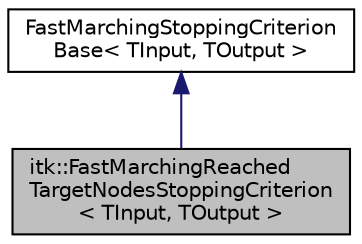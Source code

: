 digraph "itk::FastMarchingReachedTargetNodesStoppingCriterion&lt; TInput, TOutput &gt;"
{
 // LATEX_PDF_SIZE
  edge [fontname="Helvetica",fontsize="10",labelfontname="Helvetica",labelfontsize="10"];
  node [fontname="Helvetica",fontsize="10",shape=record];
  Node1 [label="itk::FastMarchingReached\lTargetNodesStoppingCriterion\l\< TInput, TOutput \>",height=0.2,width=0.4,color="black", fillcolor="grey75", style="filled", fontcolor="black",tooltip="Stopping criterion for FastMarchingFilterBase."];
  Node2 -> Node1 [dir="back",color="midnightblue",fontsize="10",style="solid",fontname="Helvetica"];
  Node2 [label="FastMarchingStoppingCriterion\lBase\< TInput, TOutput \>",height=0.2,width=0.4,color="black", fillcolor="white", style="filled",tooltip=" "];
}

